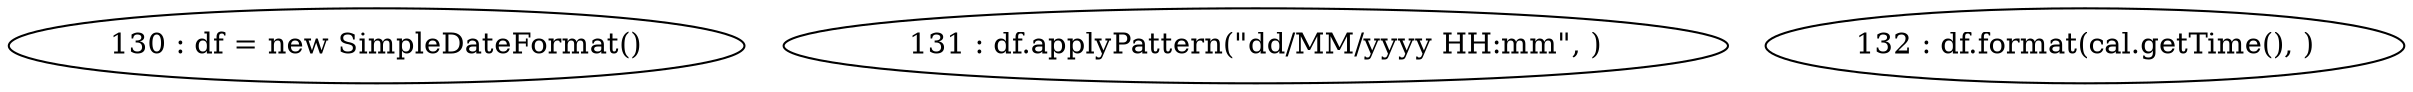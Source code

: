 digraph G {
"130 : df = new SimpleDateFormat()"
"131 : df.applyPattern(\"dd/MM/yyyy HH:mm\", )"
"132 : df.format(cal.getTime(), )"
}